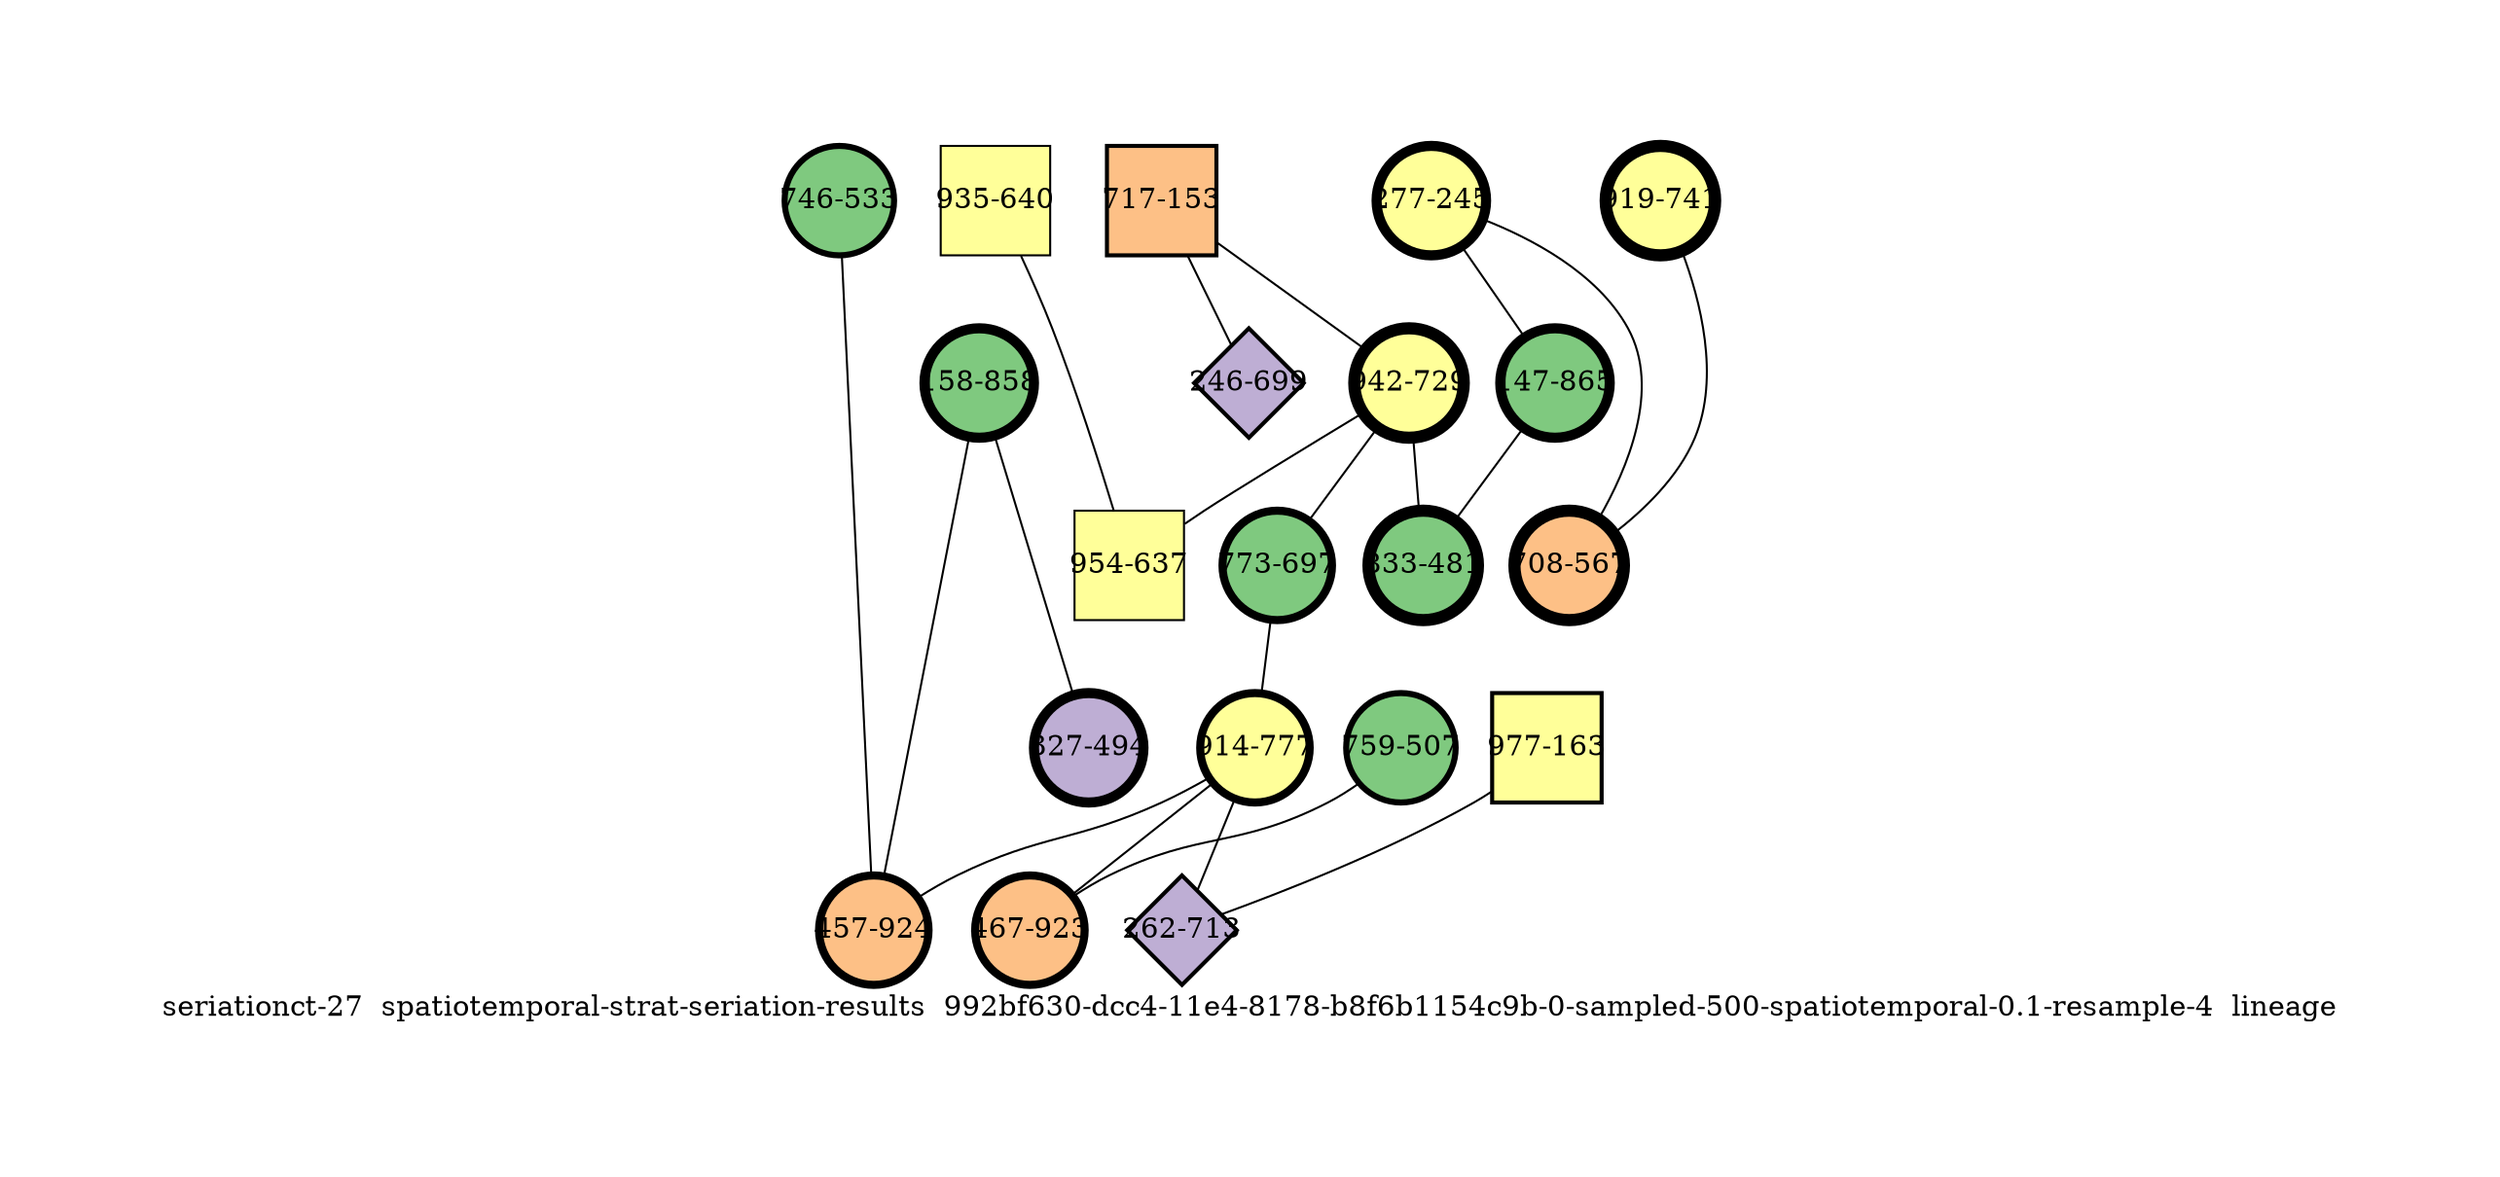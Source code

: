 strict graph "seriationct-27  spatiotemporal-strat-seriation-results  992bf630-dcc4-11e4-8178-b8f6b1154c9b-0-sampled-500-spatiotemporal-0.1-resample-4  lineage" {
labelloc=b;
ratio=auto;
pad="1.0";
label="seriationct-27  spatiotemporal-strat-seriation-results  992bf630-dcc4-11e4-8178-b8f6b1154c9b-0-sampled-500-spatiotemporal-0.1-resample-4  lineage";
node [width="0.75", style=filled, fixedsize=true, height="0.75", shape=circle, label=""];
0 [xCoordinate="640.0", appears_in_slice=1, yCoordinate="935.0", colorscheme=accent6, lineage_id=1, short_label="935-640", label="935-640", shape=square, cluster_id=3, fillcolor=4, size="500.0", id=0, penwidth="1.0"];
1 [xCoordinate="858.0", appears_in_slice=5, yCoordinate="158.0", colorscheme=accent6, lineage_id=0, short_label="158-858", label="158-858", shape=circle, cluster_id=0, fillcolor=1, size="500.0", id=1, penwidth="5.0"];
2 [xCoordinate="153.0", appears_in_slice=2, yCoordinate="717.0", colorscheme=accent6, lineage_id=1, short_label="717-153", label="717-153", shape=square, cluster_id=2, fillcolor=3, size="500.0", id=2, penwidth="2.0"];
3 [xCoordinate="245.0", appears_in_slice=5, yCoordinate="277.0", colorscheme=accent6, lineage_id=0, short_label="277-245", label="277-245", shape=circle, cluster_id=3, fillcolor=4, size="500.0", id=3, penwidth="5.0"];
4 [xCoordinate="865.0", appears_in_slice=5, yCoordinate="147.0", colorscheme=accent6, lineage_id=0, short_label="147-865", label="147-865", shape=circle, cluster_id=0, fillcolor=1, size="500.0", id=4, penwidth="5.0"];
5 [xCoordinate="533.0", appears_in_slice=3, yCoordinate="746.0", colorscheme=accent6, lineage_id=0, short_label="746-533", label="746-533", shape=circle, cluster_id=0, fillcolor=1, size="500.0", id=5, penwidth="3.0"];
6 [xCoordinate="729.0", appears_in_slice=6, yCoordinate="942.0", colorscheme=accent6, lineage_id=0, short_label="942-729", label="942-729", shape=circle, cluster_id=3, fillcolor=4, size="500.0", id=14, penwidth="6.0"];
7 [xCoordinate="697.0", appears_in_slice=4, yCoordinate="773.0", colorscheme=accent6, lineage_id=0, short_label="773-697", label="773-697", shape=circle, cluster_id=0, fillcolor=1, size="500.0", id=7, penwidth="4.0"];
8 [xCoordinate="741.0", appears_in_slice=6, yCoordinate="919.0", colorscheme=accent6, lineage_id=0, short_label="919-741", label="919-741", shape=circle, cluster_id=3, fillcolor=4, size="500.0", id=8, penwidth="6.0"];
9 [xCoordinate="777.0", appears_in_slice=4, yCoordinate="914.0", colorscheme=accent6, lineage_id=0, short_label="914-777", label="914-777", shape=circle, cluster_id=3, fillcolor=4, size="500.0", id=9, penwidth="4.0"];
10 [xCoordinate="494.0", appears_in_slice=5, yCoordinate="327.0", colorscheme=accent6, lineage_id=0, short_label="327-494", label="327-494", shape=circle, cluster_id=1, fillcolor=2, size="500.0", id=10, penwidth="5.0"];
11 [xCoordinate="507.0", appears_in_slice=3, yCoordinate="759.0", colorscheme=accent6, lineage_id=0, short_label="759-507", label="759-507", shape=circle, cluster_id=0, fillcolor=1, size="500.0", id=15, penwidth="3.0"];
12 [xCoordinate="567.0", appears_in_slice=6, yCoordinate="708.0", colorscheme=accent6, lineage_id=0, short_label="708-567", label="708-567", shape=circle, cluster_id=2, fillcolor=3, size="500.0", id=11, penwidth="6.0"];
13 [xCoordinate="924.0", appears_in_slice=4, yCoordinate="457.0", colorscheme=accent6, lineage_id=0, short_label="457-924", label="457-924", shape=circle, cluster_id=2, fillcolor=3, size="500.0", id=13, penwidth="4.0"];
14 [xCoordinate="481.0", appears_in_slice=6, yCoordinate="833.0", colorscheme=accent6, lineage_id=0, short_label="833-481", label="833-481", shape=circle, cluster_id=0, fillcolor=1, size="500.0", id=6, penwidth="6.0"];
15 [xCoordinate="163.0", appears_in_slice=2, yCoordinate="977.0", colorscheme=accent6, lineage_id=1, short_label="977-163", label="977-163", shape=square, cluster_id=3, fillcolor=4, size="500.0", id=16, penwidth="2.0"];
16 [xCoordinate="923.0", appears_in_slice=4, yCoordinate="467.0", colorscheme=accent6, lineage_id=0, short_label="467-923", label="467-923", shape=circle, cluster_id=2, fillcolor=3, size="500.0", id=12, penwidth="4.0"];
17 [xCoordinate="637.0", appears_in_slice=1, yCoordinate="954.0", colorscheme=accent6, lineage_id=1, short_label="954-637", label="954-637", shape=square, cluster_id=3, fillcolor=4, size="500.0", id=17, penwidth="1.0"];
18 [xCoordinate="699.0", appears_in_slice=2, yCoordinate="246.0", colorscheme=accent6, lineage_id=2, short_label="246-699", label="246-699", shape=diamond, cluster_id=1, fillcolor=2, size="500.0", id=18, penwidth="2.0"];
19 [xCoordinate="713.0", appears_in_slice=2, yCoordinate="262.0", colorscheme=accent6, lineage_id=2, short_label="262-713", label="262-713", shape=diamond, cluster_id=1, fillcolor=2, size="500.0", id=19, penwidth="2.0"];
0 -- 17  [inverseweight="21.4768389794", weight="0.0465617869073"];
1 -- 10  [inverseweight="11.3930987837", weight="0.08777243303"];
1 -- 13  [inverseweight="2.26534417225", weight="0.441434026781"];
2 -- 18  [inverseweight="22.9657606087", weight="0.0435430821142"];
2 -- 6  [inverseweight="1.19971363854", weight="0.833532242928"];
3 -- 4  [inverseweight="15.6402811772", weight="0.0639374694526"];
3 -- 12  [inverseweight="3.94766915523", weight="0.253314034353"];
4 -- 14  [inverseweight="2.21238938053", weight="0.452"];
5 -- 13  [inverseweight="1.69441882963", weight="0.590172856035"];
6 -- 17  [inverseweight="1.26948539044", weight="0.787720762707"];
6 -- 14  [inverseweight="24.8145833493", weight="0.0402988833592"];
6 -- 7  [inverseweight="1.82319117494", weight="0.548488833068"];
7 -- 9  [inverseweight="3.62223751257", weight="0.276072454258"];
8 -- 12  [inverseweight="5.03333033571", weight="0.198675615011"];
9 -- 16  [inverseweight="2.08856127965", weight="0.478798496238"];
9 -- 19  [inverseweight="3.64973226546", weight="0.273992700633"];
9 -- 13  [inverseweight="2.21395039397", weight="0.451681303576"];
11 -- 16  [inverseweight="4.91805922103", weight="0.203332240434"];
15 -- 19  [inverseweight="21.1288563682", weight="0.0473286382648"];
}
